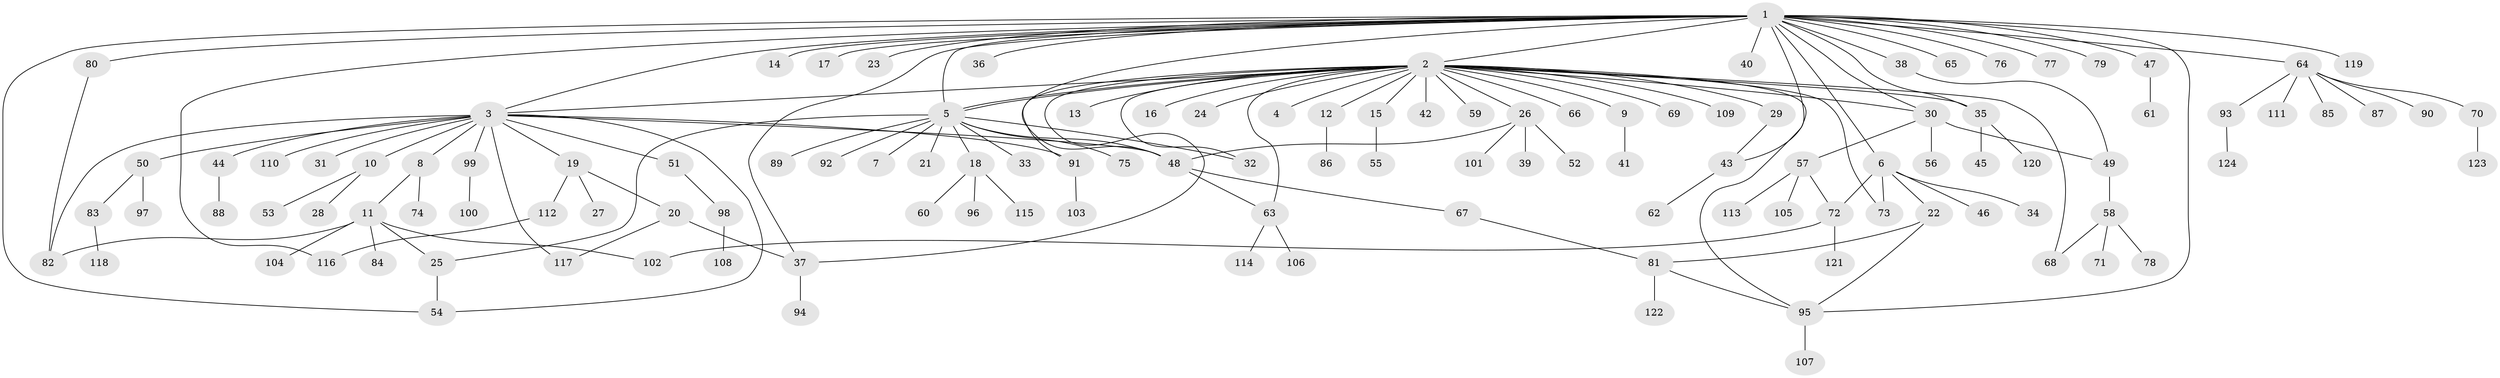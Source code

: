 // Generated by graph-tools (version 1.1) at 2025/01/03/09/25 03:01:43]
// undirected, 124 vertices, 153 edges
graph export_dot {
graph [start="1"]
  node [color=gray90,style=filled];
  1;
  2;
  3;
  4;
  5;
  6;
  7;
  8;
  9;
  10;
  11;
  12;
  13;
  14;
  15;
  16;
  17;
  18;
  19;
  20;
  21;
  22;
  23;
  24;
  25;
  26;
  27;
  28;
  29;
  30;
  31;
  32;
  33;
  34;
  35;
  36;
  37;
  38;
  39;
  40;
  41;
  42;
  43;
  44;
  45;
  46;
  47;
  48;
  49;
  50;
  51;
  52;
  53;
  54;
  55;
  56;
  57;
  58;
  59;
  60;
  61;
  62;
  63;
  64;
  65;
  66;
  67;
  68;
  69;
  70;
  71;
  72;
  73;
  74;
  75;
  76;
  77;
  78;
  79;
  80;
  81;
  82;
  83;
  84;
  85;
  86;
  87;
  88;
  89;
  90;
  91;
  92;
  93;
  94;
  95;
  96;
  97;
  98;
  99;
  100;
  101;
  102;
  103;
  104;
  105;
  106;
  107;
  108;
  109;
  110;
  111;
  112;
  113;
  114;
  115;
  116;
  117;
  118;
  119;
  120;
  121;
  122;
  123;
  124;
  1 -- 2;
  1 -- 3;
  1 -- 5;
  1 -- 6;
  1 -- 14;
  1 -- 17;
  1 -- 23;
  1 -- 30;
  1 -- 35;
  1 -- 36;
  1 -- 37;
  1 -- 38;
  1 -- 40;
  1 -- 43;
  1 -- 47;
  1 -- 48;
  1 -- 54;
  1 -- 64;
  1 -- 65;
  1 -- 76;
  1 -- 77;
  1 -- 79;
  1 -- 80;
  1 -- 95;
  1 -- 116;
  1 -- 119;
  2 -- 3;
  2 -- 4;
  2 -- 5;
  2 -- 5;
  2 -- 9;
  2 -- 12;
  2 -- 13;
  2 -- 15;
  2 -- 16;
  2 -- 24;
  2 -- 26;
  2 -- 29;
  2 -- 30;
  2 -- 32;
  2 -- 35;
  2 -- 37;
  2 -- 42;
  2 -- 59;
  2 -- 63;
  2 -- 66;
  2 -- 68;
  2 -- 69;
  2 -- 73;
  2 -- 91;
  2 -- 95;
  2 -- 109;
  3 -- 8;
  3 -- 10;
  3 -- 19;
  3 -- 31;
  3 -- 44;
  3 -- 48;
  3 -- 50;
  3 -- 51;
  3 -- 54;
  3 -- 82;
  3 -- 91;
  3 -- 99;
  3 -- 110;
  3 -- 117;
  5 -- 7;
  5 -- 18;
  5 -- 21;
  5 -- 25;
  5 -- 32;
  5 -- 33;
  5 -- 48;
  5 -- 75;
  5 -- 89;
  5 -- 92;
  6 -- 22;
  6 -- 34;
  6 -- 46;
  6 -- 72;
  6 -- 73;
  8 -- 11;
  8 -- 74;
  9 -- 41;
  10 -- 28;
  10 -- 53;
  11 -- 25;
  11 -- 82;
  11 -- 84;
  11 -- 102;
  11 -- 104;
  12 -- 86;
  15 -- 55;
  18 -- 60;
  18 -- 96;
  18 -- 115;
  19 -- 20;
  19 -- 27;
  19 -- 112;
  20 -- 37;
  20 -- 117;
  22 -- 81;
  22 -- 95;
  25 -- 54;
  26 -- 39;
  26 -- 48;
  26 -- 52;
  26 -- 101;
  29 -- 43;
  30 -- 49;
  30 -- 56;
  30 -- 57;
  35 -- 45;
  35 -- 120;
  37 -- 94;
  38 -- 49;
  43 -- 62;
  44 -- 88;
  47 -- 61;
  48 -- 63;
  48 -- 67;
  49 -- 58;
  50 -- 83;
  50 -- 97;
  51 -- 98;
  57 -- 72;
  57 -- 105;
  57 -- 113;
  58 -- 68;
  58 -- 71;
  58 -- 78;
  63 -- 106;
  63 -- 114;
  64 -- 70;
  64 -- 85;
  64 -- 87;
  64 -- 90;
  64 -- 93;
  64 -- 111;
  67 -- 81;
  70 -- 123;
  72 -- 102;
  72 -- 121;
  80 -- 82;
  81 -- 95;
  81 -- 122;
  83 -- 118;
  91 -- 103;
  93 -- 124;
  95 -- 107;
  98 -- 108;
  99 -- 100;
  112 -- 116;
}
